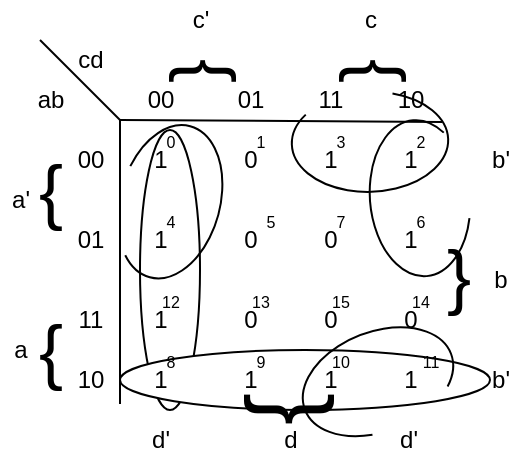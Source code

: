 <mxfile version="13.9.9" type="device"><diagram id="0Z1SQdiEJMi_YYpJC6Cp" name="Σελίδα-1"><mxGraphModel dx="758" dy="466" grid="1" gridSize="10" guides="1" tooltips="1" connect="1" arrows="1" fold="1" page="1" pageScale="1" pageWidth="827" pageHeight="1169" math="0" shadow="0"><root><mxCell id="0"/><mxCell id="1" parent="0"/><mxCell id="o6D6prXDD1OHQXdYesMd-18" value="1" style="text;html=1;align=center;verticalAlign=middle;resizable=0;points=[];autosize=1;" vertex="1" parent="1"><mxGeometry x="335" y="360" width="20" height="20" as="geometry"/></mxCell><mxCell id="o6D6prXDD1OHQXdYesMd-62" value="" style="ellipse;whiteSpace=wrap;html=1;rotation=-90;" vertex="1" parent="1"><mxGeometry x="235" y="300" width="140" height="30" as="geometry"/></mxCell><mxCell id="o6D6prXDD1OHQXdYesMd-63" value="" style="ellipse;whiteSpace=wrap;html=1;rotation=0;" vertex="1" parent="1"><mxGeometry x="280" y="355" width="185" height="30" as="geometry"/></mxCell><mxCell id="o6D6prXDD1OHQXdYesMd-1" value="" style="endArrow=none;html=1;entryX=1.033;entryY=1.05;entryDx=0;entryDy=0;entryPerimeter=0;" edge="1" parent="1" target="o6D6prXDD1OHQXdYesMd-12"><mxGeometry width="50" height="50" relative="1" as="geometry"><mxPoint x="280" y="240" as="sourcePoint"/><mxPoint x="520" y="240" as="targetPoint"/></mxGeometry></mxCell><mxCell id="o6D6prXDD1OHQXdYesMd-2" value="" style="endArrow=none;html=1;exitX=1;exitY=1.1;exitDx=0;exitDy=0;exitPerimeter=0;" edge="1" parent="1" source="o6D6prXDD1OHQXdYesMd-9"><mxGeometry width="50" height="50" relative="1" as="geometry"><mxPoint x="280" y="400" as="sourcePoint"/><mxPoint x="280" y="240" as="targetPoint"/></mxGeometry></mxCell><mxCell id="o6D6prXDD1OHQXdYesMd-3" value="" style="endArrow=none;html=1;" edge="1" parent="1"><mxGeometry width="50" height="50" relative="1" as="geometry"><mxPoint x="240" y="200" as="sourcePoint"/><mxPoint x="280" y="240" as="targetPoint"/></mxGeometry></mxCell><mxCell id="o6D6prXDD1OHQXdYesMd-4" value="ab" style="text;html=1;align=center;verticalAlign=middle;resizable=0;points=[];autosize=1;" vertex="1" parent="1"><mxGeometry x="230" y="220" width="30" height="20" as="geometry"/></mxCell><mxCell id="o6D6prXDD1OHQXdYesMd-5" value="cd" style="text;html=1;align=center;verticalAlign=middle;resizable=0;points=[];autosize=1;" vertex="1" parent="1"><mxGeometry x="250" y="200" width="30" height="20" as="geometry"/></mxCell><mxCell id="o6D6prXDD1OHQXdYesMd-6" value="00" style="text;html=1;align=center;verticalAlign=middle;resizable=0;points=[];autosize=1;" vertex="1" parent="1"><mxGeometry x="285" y="220" width="30" height="20" as="geometry"/></mxCell><mxCell id="o6D6prXDD1OHQXdYesMd-7" value="01" style="text;html=1;align=center;verticalAlign=middle;resizable=0;points=[];autosize=1;" vertex="1" parent="1"><mxGeometry x="330" y="220" width="30" height="20" as="geometry"/></mxCell><mxCell id="o6D6prXDD1OHQXdYesMd-8" value="11" style="text;html=1;align=center;verticalAlign=middle;resizable=0;points=[];autosize=1;" vertex="1" parent="1"><mxGeometry x="370" y="220" width="30" height="20" as="geometry"/></mxCell><mxCell id="o6D6prXDD1OHQXdYesMd-9" value="10" style="text;html=1;align=center;verticalAlign=middle;resizable=0;points=[];autosize=1;" vertex="1" parent="1"><mxGeometry x="250" y="360" width="30" height="20" as="geometry"/></mxCell><mxCell id="o6D6prXDD1OHQXdYesMd-10" value="00" style="text;html=1;align=center;verticalAlign=middle;resizable=0;points=[];autosize=1;" vertex="1" parent="1"><mxGeometry x="250" y="250" width="30" height="20" as="geometry"/></mxCell><mxCell id="o6D6prXDD1OHQXdYesMd-11" value="11" style="text;html=1;align=center;verticalAlign=middle;resizable=0;points=[];autosize=1;" vertex="1" parent="1"><mxGeometry x="250" y="330" width="30" height="20" as="geometry"/></mxCell><mxCell id="o6D6prXDD1OHQXdYesMd-12" value="10" style="text;html=1;align=center;verticalAlign=middle;resizable=0;points=[];autosize=1;" vertex="1" parent="1"><mxGeometry x="410" y="220" width="30" height="20" as="geometry"/></mxCell><mxCell id="o6D6prXDD1OHQXdYesMd-13" value="01" style="text;html=1;align=center;verticalAlign=middle;resizable=0;points=[];autosize=1;" vertex="1" parent="1"><mxGeometry x="250" y="290" width="30" height="20" as="geometry"/></mxCell><mxCell id="o6D6prXDD1OHQXdYesMd-14" value="1" style="text;html=1;align=center;verticalAlign=middle;resizable=0;points=[];autosize=1;" vertex="1" parent="1"><mxGeometry x="290" y="250" width="20" height="20" as="geometry"/></mxCell><mxCell id="o6D6prXDD1OHQXdYesMd-15" value="0" style="text;html=1;align=center;verticalAlign=middle;resizable=0;points=[];autosize=1;" vertex="1" parent="1"><mxGeometry x="335" y="290" width="20" height="20" as="geometry"/></mxCell><mxCell id="o6D6prXDD1OHQXdYesMd-16" value="1" style="text;html=1;align=center;verticalAlign=middle;resizable=0;points=[];autosize=1;" vertex="1" parent="1"><mxGeometry x="290" y="330" width="20" height="20" as="geometry"/></mxCell><mxCell id="o6D6prXDD1OHQXdYesMd-17" value="1" style="text;html=1;align=center;verticalAlign=middle;resizable=0;points=[];autosize=1;" vertex="1" parent="1"><mxGeometry x="290" y="290" width="20" height="20" as="geometry"/></mxCell><mxCell id="o6D6prXDD1OHQXdYesMd-19" value="1" style="text;html=1;align=center;verticalAlign=middle;resizable=0;points=[];autosize=1;" vertex="1" parent="1"><mxGeometry x="290" y="360" width="20" height="20" as="geometry"/></mxCell><mxCell id="o6D6prXDD1OHQXdYesMd-20" value="1" style="text;html=1;align=center;verticalAlign=middle;resizable=0;points=[];autosize=1;" vertex="1" parent="1"><mxGeometry x="415" y="290" width="20" height="20" as="geometry"/></mxCell><mxCell id="o6D6prXDD1OHQXdYesMd-21" value="1" style="text;html=1;align=center;verticalAlign=middle;resizable=0;points=[];autosize=1;" vertex="1" parent="1"><mxGeometry x="375" y="360" width="20" height="20" as="geometry"/></mxCell><mxCell id="o6D6prXDD1OHQXdYesMd-22" value="1" style="text;html=1;align=center;verticalAlign=middle;resizable=0;points=[];autosize=1;" vertex="1" parent="1"><mxGeometry x="415" y="360" width="20" height="20" as="geometry"/></mxCell><mxCell id="o6D6prXDD1OHQXdYesMd-23" value="0" style="text;html=1;align=center;verticalAlign=middle;resizable=0;points=[];autosize=1;" vertex="1" parent="1"><mxGeometry x="335" y="250" width="20" height="20" as="geometry"/></mxCell><mxCell id="o6D6prXDD1OHQXdYesMd-24" value="0" style="text;html=1;align=center;verticalAlign=middle;resizable=0;points=[];autosize=1;" vertex="1" parent="1"><mxGeometry x="375" y="290" width="20" height="20" as="geometry"/></mxCell><mxCell id="o6D6prXDD1OHQXdYesMd-25" value="0" style="text;html=1;align=center;verticalAlign=middle;resizable=0;points=[];autosize=1;" vertex="1" parent="1"><mxGeometry x="375" y="330" width="20" height="20" as="geometry"/></mxCell><mxCell id="o6D6prXDD1OHQXdYesMd-26" value="0" style="text;html=1;align=center;verticalAlign=middle;resizable=0;points=[];autosize=1;" vertex="1" parent="1"><mxGeometry x="335" y="330" width="20" height="20" as="geometry"/></mxCell><mxCell id="o6D6prXDD1OHQXdYesMd-28" value="0" style="text;html=1;align=center;verticalAlign=middle;resizable=0;points=[];autosize=1;" vertex="1" parent="1"><mxGeometry x="415" y="330" width="20" height="20" as="geometry"/></mxCell><mxCell id="o6D6prXDD1OHQXdYesMd-31" value="1" style="text;html=1;align=center;verticalAlign=middle;resizable=0;points=[];autosize=1;" vertex="1" parent="1"><mxGeometry x="415" y="250" width="20" height="20" as="geometry"/></mxCell><mxCell id="o6D6prXDD1OHQXdYesMd-32" value="1" style="text;html=1;align=center;verticalAlign=middle;resizable=0;points=[];autosize=1;" vertex="1" parent="1"><mxGeometry x="375" y="250" width="20" height="20" as="geometry"/></mxCell><mxCell id="o6D6prXDD1OHQXdYesMd-33" value="&lt;font style=&quot;font-size: 36px&quot;&gt;{&lt;/font&gt;" style="text;html=1;align=center;verticalAlign=middle;resizable=0;points=[];autosize=1;" vertex="1" parent="1"><mxGeometry x="230" y="260" width="30" height="30" as="geometry"/></mxCell><mxCell id="o6D6prXDD1OHQXdYesMd-34" value="a'" style="text;html=1;align=center;verticalAlign=middle;resizable=0;points=[];autosize=1;" vertex="1" parent="1"><mxGeometry x="220" y="270" width="20" height="20" as="geometry"/></mxCell><mxCell id="o6D6prXDD1OHQXdYesMd-35" value="a" style="text;html=1;align=center;verticalAlign=middle;resizable=0;points=[];autosize=1;" vertex="1" parent="1"><mxGeometry x="220" y="345" width="20" height="20" as="geometry"/></mxCell><mxCell id="o6D6prXDD1OHQXdYesMd-36" value="&lt;font style=&quot;font-size: 36px&quot;&gt;{&lt;/font&gt;" style="text;html=1;align=center;verticalAlign=middle;resizable=0;points=[];autosize=1;" vertex="1" parent="1"><mxGeometry x="230" y="340" width="30" height="30" as="geometry"/></mxCell><mxCell id="o6D6prXDD1OHQXdYesMd-37" value="d'" style="text;html=1;align=center;verticalAlign=middle;resizable=0;points=[];autosize=1;" vertex="1" parent="1"><mxGeometry x="290" y="390" width="20" height="20" as="geometry"/></mxCell><mxCell id="o6D6prXDD1OHQXdYesMd-38" value="d'" style="text;html=1;align=center;verticalAlign=middle;resizable=0;points=[];autosize=1;" vertex="1" parent="1"><mxGeometry x="414" y="390" width="20" height="20" as="geometry"/></mxCell><mxCell id="o6D6prXDD1OHQXdYesMd-39" value="&lt;font style=&quot;font-size: 48px&quot;&gt;{&lt;/font&gt;" style="text;html=1;align=center;verticalAlign=middle;resizable=0;points=[];autosize=1;rotation=-90;" vertex="1" parent="1"><mxGeometry x="345" y="370" width="30" height="30" as="geometry"/></mxCell><mxCell id="o6D6prXDD1OHQXdYesMd-40" value="&lt;font style=&quot;font-size: 36px&quot;&gt;{&lt;/font&gt;" style="text;html=1;align=center;verticalAlign=middle;resizable=0;points=[];autosize=1;rotation=-180;" vertex="1" parent="1"><mxGeometry x="435" y="310" width="30" height="30" as="geometry"/></mxCell><mxCell id="o6D6prXDD1OHQXdYesMd-41" value="d" style="text;html=1;align=center;verticalAlign=middle;resizable=0;points=[];autosize=1;" vertex="1" parent="1"><mxGeometry x="355" y="390" width="20" height="20" as="geometry"/></mxCell><mxCell id="o6D6prXDD1OHQXdYesMd-42" value="b'" style="text;html=1;align=center;verticalAlign=middle;resizable=0;points=[];autosize=1;" vertex="1" parent="1"><mxGeometry x="460" y="250" width="20" height="20" as="geometry"/></mxCell><mxCell id="o6D6prXDD1OHQXdYesMd-43" value="b" style="text;html=1;align=center;verticalAlign=middle;resizable=0;points=[];autosize=1;" vertex="1" parent="1"><mxGeometry x="460" y="310" width="20" height="20" as="geometry"/></mxCell><mxCell id="o6D6prXDD1OHQXdYesMd-44" value="b'" style="text;html=1;align=center;verticalAlign=middle;resizable=0;points=[];autosize=1;" vertex="1" parent="1"><mxGeometry x="460" y="360" width="20" height="20" as="geometry"/></mxCell><mxCell id="o6D6prXDD1OHQXdYesMd-45" value="&lt;font style=&quot;font-size: 8px&quot;&gt;1&lt;/font&gt;" style="text;html=1;align=center;verticalAlign=middle;resizable=0;points=[];autosize=1;" vertex="1" parent="1"><mxGeometry x="340" y="240" width="20" height="20" as="geometry"/></mxCell><mxCell id="o6D6prXDD1OHQXdYesMd-46" value="&lt;font style=&quot;font-size: 8px&quot;&gt;2&lt;/font&gt;" style="text;html=1;align=center;verticalAlign=middle;resizable=0;points=[];autosize=1;" vertex="1" parent="1"><mxGeometry x="420" y="240" width="20" height="20" as="geometry"/></mxCell><mxCell id="o6D6prXDD1OHQXdYesMd-47" value="&lt;font style=&quot;font-size: 8px&quot;&gt;3&lt;/font&gt;" style="text;html=1;align=center;verticalAlign=middle;resizable=0;points=[];autosize=1;" vertex="1" parent="1"><mxGeometry x="380" y="240" width="20" height="20" as="geometry"/></mxCell><mxCell id="o6D6prXDD1OHQXdYesMd-48" value="&lt;font style=&quot;font-size: 8px&quot;&gt;4&lt;/font&gt;" style="text;html=1;align=center;verticalAlign=middle;resizable=0;points=[];autosize=1;" vertex="1" parent="1"><mxGeometry x="295" y="280" width="20" height="20" as="geometry"/></mxCell><mxCell id="o6D6prXDD1OHQXdYesMd-49" value="&lt;font style=&quot;font-size: 8px&quot;&gt;5&lt;/font&gt;" style="text;html=1;align=center;verticalAlign=middle;resizable=0;points=[];autosize=1;" vertex="1" parent="1"><mxGeometry x="345" y="280" width="20" height="20" as="geometry"/></mxCell><mxCell id="o6D6prXDD1OHQXdYesMd-50" value="&lt;font style=&quot;font-size: 8px&quot;&gt;6&lt;/font&gt;" style="text;html=1;align=center;verticalAlign=middle;resizable=0;points=[];autosize=1;" vertex="1" parent="1"><mxGeometry x="420" y="280" width="20" height="20" as="geometry"/></mxCell><mxCell id="o6D6prXDD1OHQXdYesMd-51" value="&lt;font style=&quot;font-size: 8px&quot;&gt;7&lt;/font&gt;" style="text;html=1;align=center;verticalAlign=middle;resizable=0;points=[];autosize=1;" vertex="1" parent="1"><mxGeometry x="380" y="280" width="20" height="20" as="geometry"/></mxCell><mxCell id="o6D6prXDD1OHQXdYesMd-52" value="&lt;font style=&quot;font-size: 8px&quot;&gt;8&lt;/font&gt;" style="text;html=1;align=center;verticalAlign=middle;resizable=0;points=[];autosize=1;" vertex="1" parent="1"><mxGeometry x="295" y="350" width="20" height="20" as="geometry"/></mxCell><mxCell id="o6D6prXDD1OHQXdYesMd-53" value="&lt;font style=&quot;font-size: 8px&quot;&gt;9&lt;/font&gt;" style="text;html=1;align=center;verticalAlign=middle;resizable=0;points=[];autosize=1;" vertex="1" parent="1"><mxGeometry x="340" y="350" width="20" height="20" as="geometry"/></mxCell><mxCell id="o6D6prXDD1OHQXdYesMd-54" value="&lt;font style=&quot;font-size: 8px&quot;&gt;10&lt;/font&gt;" style="text;html=1;align=center;verticalAlign=middle;resizable=0;points=[];autosize=1;" vertex="1" parent="1"><mxGeometry x="380" y="350" width="20" height="20" as="geometry"/></mxCell><mxCell id="o6D6prXDD1OHQXdYesMd-55" value="&lt;font style=&quot;font-size: 8px&quot;&gt;11&lt;/font&gt;" style="text;html=1;align=center;verticalAlign=middle;resizable=0;points=[];autosize=1;" vertex="1" parent="1"><mxGeometry x="425" y="350" width="20" height="20" as="geometry"/></mxCell><mxCell id="o6D6prXDD1OHQXdYesMd-56" value="&lt;font style=&quot;font-size: 8px&quot;&gt;0&lt;/font&gt;" style="text;html=1;align=center;verticalAlign=middle;resizable=0;points=[];autosize=1;" vertex="1" parent="1"><mxGeometry x="295" y="240" width="20" height="20" as="geometry"/></mxCell><mxCell id="o6D6prXDD1OHQXdYesMd-57" value="&lt;font style=&quot;font-size: 8px&quot;&gt;12&lt;/font&gt;" style="text;html=1;align=center;verticalAlign=middle;resizable=0;points=[];autosize=1;" vertex="1" parent="1"><mxGeometry x="295" y="320" width="20" height="20" as="geometry"/></mxCell><mxCell id="o6D6prXDD1OHQXdYesMd-58" value="&lt;font style=&quot;font-size: 8px&quot;&gt;13&lt;/font&gt;" style="text;html=1;align=center;verticalAlign=middle;resizable=0;points=[];autosize=1;" vertex="1" parent="1"><mxGeometry x="340" y="320" width="20" height="20" as="geometry"/></mxCell><mxCell id="o6D6prXDD1OHQXdYesMd-59" value="&lt;font style=&quot;font-size: 8px&quot;&gt;15&lt;/font&gt;" style="text;html=1;align=center;verticalAlign=middle;resizable=0;points=[];autosize=1;" vertex="1" parent="1"><mxGeometry x="380" y="320" width="20" height="20" as="geometry"/></mxCell><mxCell id="o6D6prXDD1OHQXdYesMd-60" value="&lt;font style=&quot;font-size: 8px&quot;&gt;14&lt;/font&gt;" style="text;html=1;align=center;verticalAlign=middle;resizable=0;points=[];autosize=1;" vertex="1" parent="1"><mxGeometry x="420" y="320" width="20" height="20" as="geometry"/></mxCell><mxCell id="o6D6prXDD1OHQXdYesMd-64" value="&lt;font style=&quot;font-size: 12px&quot;&gt;1&lt;/font&gt;" style="text;html=1;align=center;verticalAlign=middle;resizable=0;points=[];autosize=1;" vertex="1" parent="1"><mxGeometry x="335" y="360" width="20" height="20" as="geometry"/></mxCell><mxCell id="o6D6prXDD1OHQXdYesMd-69" value="" style="verticalLabelPosition=bottom;verticalAlign=top;html=1;shape=mxgraph.basic.arc;startAngle=0.3;endAngle=0.1;rotation=-165;" vertex="1" parent="1"><mxGeometry x="280" y="241.79" width="50" height="78.21" as="geometry"/></mxCell><mxCell id="o6D6prXDD1OHQXdYesMd-70" value="" style="verticalLabelPosition=bottom;verticalAlign=top;html=1;shape=mxgraph.basic.arc;startAngle=0.3;endAngle=0.1;rotation=69;" vertex="1" parent="1"><mxGeometry x="384" y="331.79" width="50" height="78.21" as="geometry"/></mxCell><mxCell id="o6D6prXDD1OHQXdYesMd-71" value="" style="verticalLabelPosition=bottom;verticalAlign=top;html=1;shape=mxgraph.basic.arc;startAngle=0.3;endAngle=0.1;rotation=-92;" vertex="1" parent="1"><mxGeometry x="380" y="211.79" width="50" height="78.21" as="geometry"/></mxCell><mxCell id="o6D6prXDD1OHQXdYesMd-72" value="" style="verticalLabelPosition=bottom;verticalAlign=top;html=1;shape=mxgraph.basic.arc;startAngle=0.3;endAngle=0.1;rotation=-5;" vertex="1" parent="1"><mxGeometry x="405" y="240.0" width="50" height="78.21" as="geometry"/></mxCell><mxCell id="o6D6prXDD1OHQXdYesMd-73" value="c'" style="text;html=1;align=center;verticalAlign=middle;resizable=0;points=[];autosize=1;" vertex="1" parent="1"><mxGeometry x="310" y="180" width="20" height="20" as="geometry"/></mxCell><mxCell id="o6D6prXDD1OHQXdYesMd-74" value="c" style="text;html=1;align=center;verticalAlign=middle;resizable=0;points=[];autosize=1;" vertex="1" parent="1"><mxGeometry x="395" y="180" width="20" height="20" as="geometry"/></mxCell><mxCell id="o6D6prXDD1OHQXdYesMd-75" value="&lt;font style=&quot;font-size: 36px&quot;&gt;{&lt;/font&gt;" style="text;html=1;align=center;verticalAlign=middle;resizable=0;points=[];autosize=1;rotation=90;" vertex="1" parent="1"><mxGeometry x="395" y="200" width="30" height="30" as="geometry"/></mxCell><mxCell id="o6D6prXDD1OHQXdYesMd-76" value="&lt;font style=&quot;font-size: 36px&quot;&gt;{&lt;/font&gt;" style="text;html=1;align=center;verticalAlign=middle;resizable=0;points=[];autosize=1;rotation=90;" vertex="1" parent="1"><mxGeometry x="310" y="200" width="30" height="30" as="geometry"/></mxCell></root></mxGraphModel></diagram></mxfile>